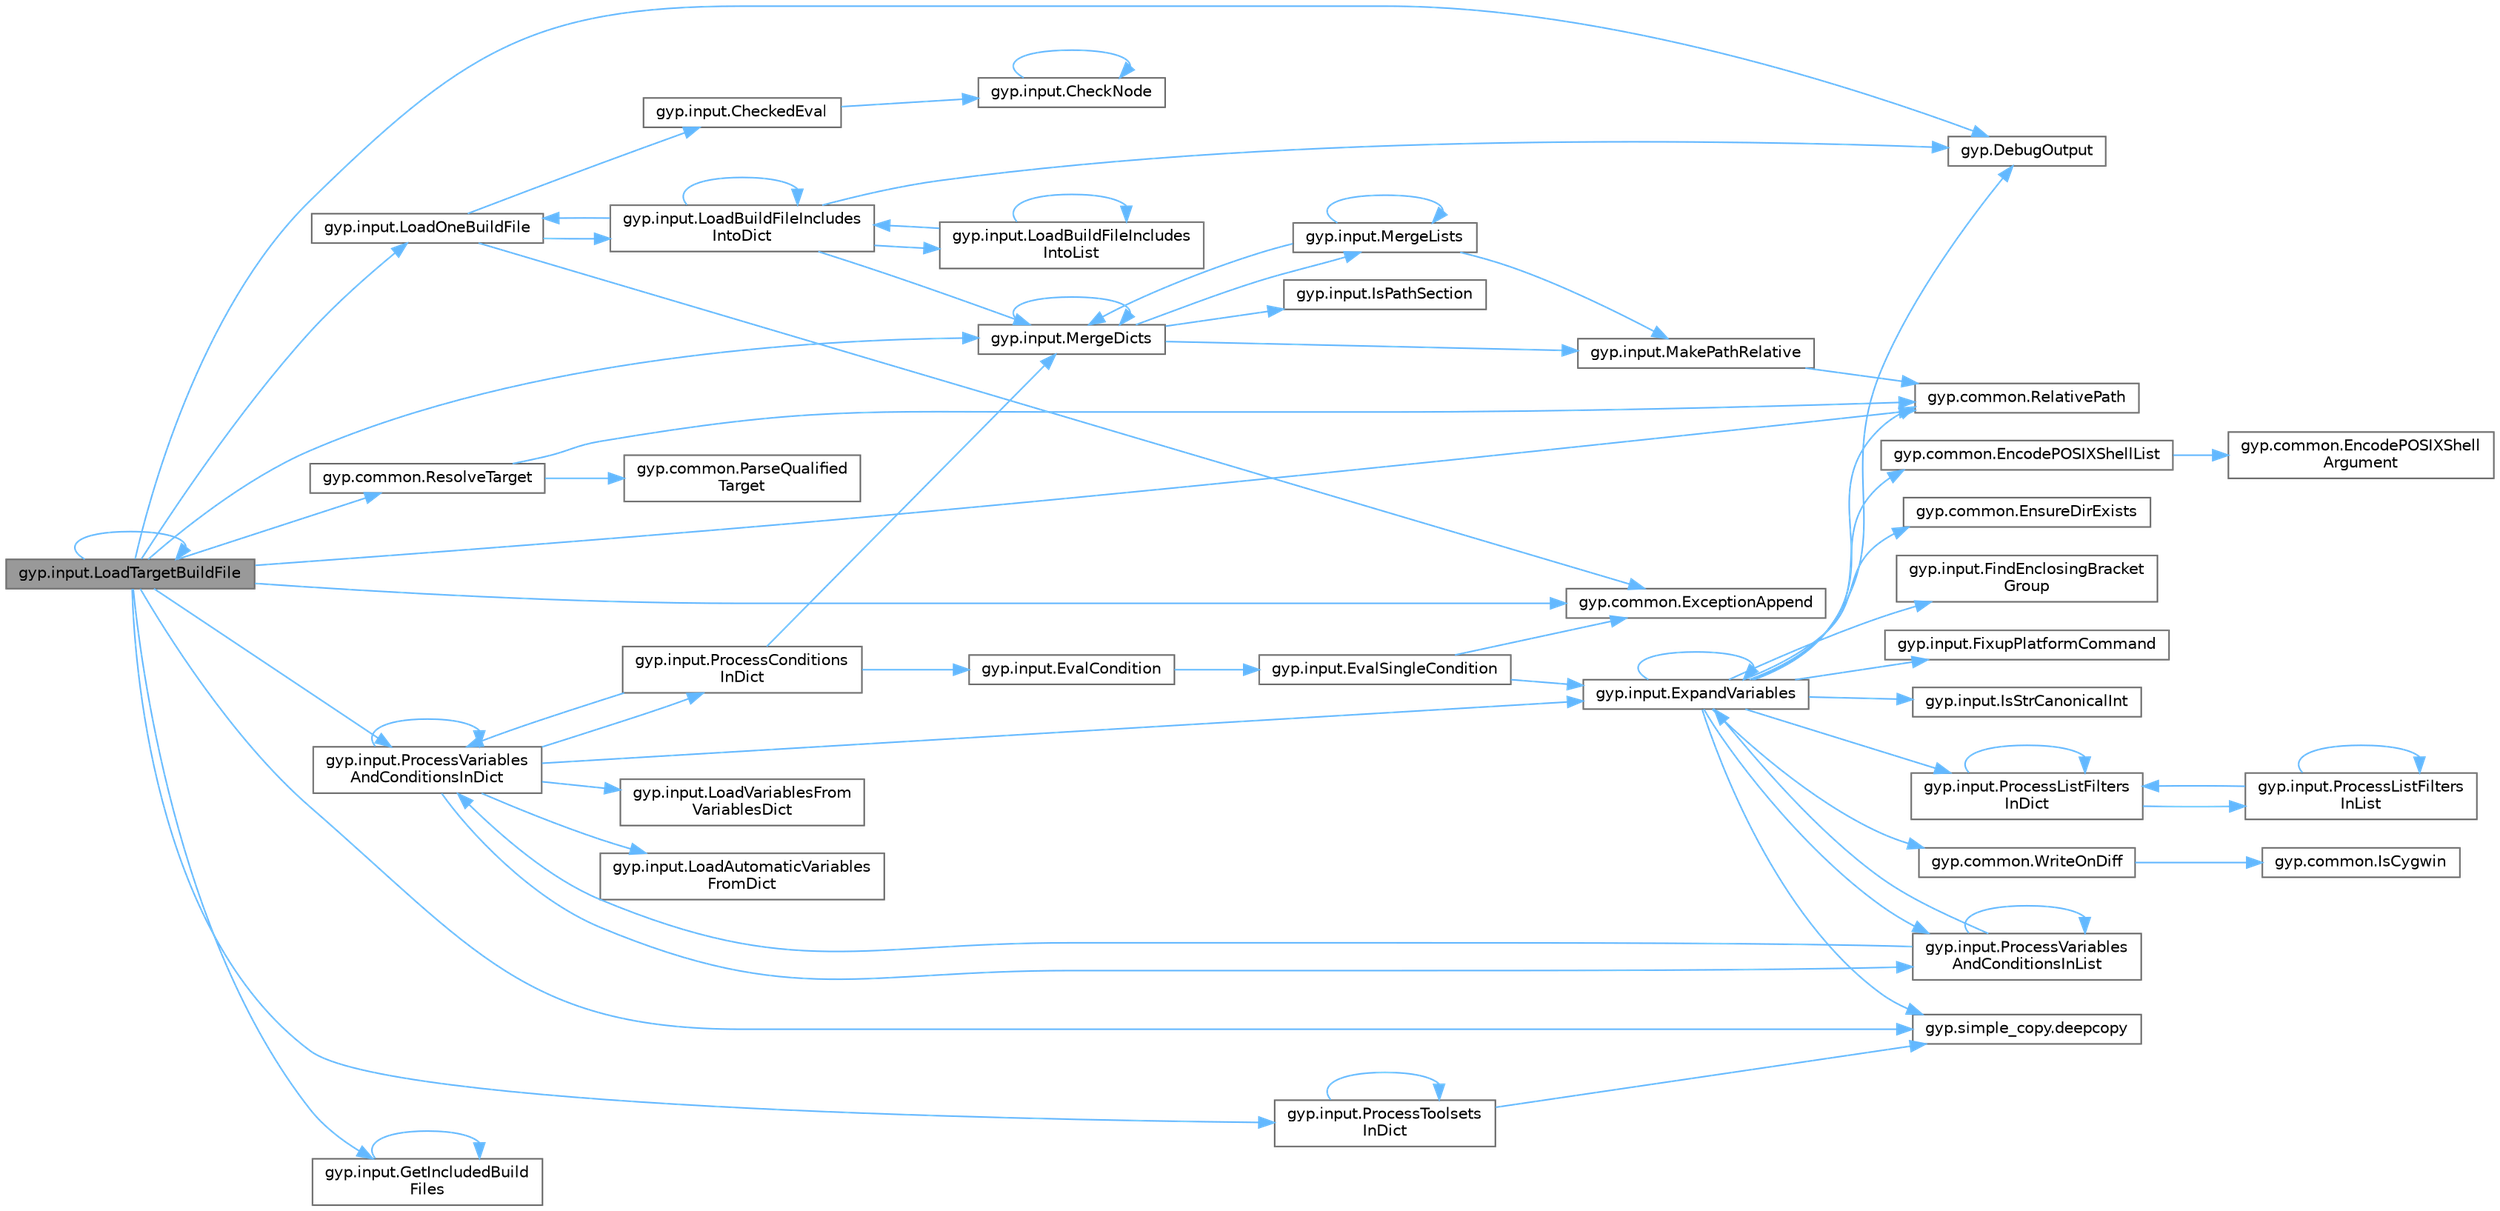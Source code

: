 digraph "gyp.input.LoadTargetBuildFile"
{
 // LATEX_PDF_SIZE
  bgcolor="transparent";
  edge [fontname=Helvetica,fontsize=10,labelfontname=Helvetica,labelfontsize=10];
  node [fontname=Helvetica,fontsize=10,shape=box,height=0.2,width=0.4];
  rankdir="LR";
  Node1 [id="Node000001",label="gyp.input.LoadTargetBuildFile",height=0.2,width=0.4,color="gray40", fillcolor="grey60", style="filled", fontcolor="black",tooltip=" "];
  Node1 -> Node2 [id="edge70_Node000001_Node000002",color="steelblue1",style="solid",tooltip=" "];
  Node2 [id="Node000002",label="gyp.DebugOutput",height=0.2,width=0.4,color="grey40", fillcolor="white", style="filled",URL="$namespacegyp.html#a92df811c956a9b18a53c898b5081f1ed",tooltip=" "];
  Node1 -> Node3 [id="edge71_Node000001_Node000003",color="steelblue1",style="solid",tooltip=" "];
  Node3 [id="Node000003",label="gyp.simple_copy.deepcopy",height=0.2,width=0.4,color="grey40", fillcolor="white", style="filled",URL="$namespacegyp_1_1simple__copy.html#a3a653abcf47a8146bca8e79c1e024ac8",tooltip=" "];
  Node1 -> Node4 [id="edge72_Node000001_Node000004",color="steelblue1",style="solid",tooltip=" "];
  Node4 [id="Node000004",label="gyp.common.ExceptionAppend",height=0.2,width=0.4,color="grey40", fillcolor="white", style="filled",URL="$namespacegyp_1_1common.html#ae6fb1d829b57935daeda1b046ca11ccc",tooltip=" "];
  Node1 -> Node5 [id="edge73_Node000001_Node000005",color="steelblue1",style="solid",tooltip=" "];
  Node5 [id="Node000005",label="gyp.input.GetIncludedBuild\lFiles",height=0.2,width=0.4,color="grey40", fillcolor="white", style="filled",URL="$namespacegyp_1_1input.html#a1353995acda55a608fe4e8b95c2ff2b5",tooltip=" "];
  Node5 -> Node5 [id="edge74_Node000005_Node000005",color="steelblue1",style="solid",tooltip=" "];
  Node1 -> Node6 [id="edge75_Node000001_Node000006",color="steelblue1",style="solid",tooltip=" "];
  Node6 [id="Node000006",label="gyp.input.LoadOneBuildFile",height=0.2,width=0.4,color="grey40", fillcolor="white", style="filled",URL="$namespacegyp_1_1input.html#ab16a9d5aeacfaccf537a0080d9979049",tooltip=" "];
  Node6 -> Node7 [id="edge76_Node000006_Node000007",color="steelblue1",style="solid",tooltip=" "];
  Node7 [id="Node000007",label="gyp.input.CheckedEval",height=0.2,width=0.4,color="grey40", fillcolor="white", style="filled",URL="$namespacegyp_1_1input.html#ae21ddb67879783222f66c058259d64ae",tooltip=" "];
  Node7 -> Node8 [id="edge77_Node000007_Node000008",color="steelblue1",style="solid",tooltip=" "];
  Node8 [id="Node000008",label="gyp.input.CheckNode",height=0.2,width=0.4,color="grey40", fillcolor="white", style="filled",URL="$namespacegyp_1_1input.html#a71b8460731731188f38c48272f02df6a",tooltip=" "];
  Node8 -> Node8 [id="edge78_Node000008_Node000008",color="steelblue1",style="solid",tooltip=" "];
  Node6 -> Node4 [id="edge79_Node000006_Node000004",color="steelblue1",style="solid",tooltip=" "];
  Node6 -> Node9 [id="edge80_Node000006_Node000009",color="steelblue1",style="solid",tooltip=" "];
  Node9 [id="Node000009",label="gyp.input.LoadBuildFileIncludes\lIntoDict",height=0.2,width=0.4,color="grey40", fillcolor="white", style="filled",URL="$namespacegyp_1_1input.html#a260d7e3f235e4e2f4210377801262720",tooltip=" "];
  Node9 -> Node2 [id="edge81_Node000009_Node000002",color="steelblue1",style="solid",tooltip=" "];
  Node9 -> Node9 [id="edge82_Node000009_Node000009",color="steelblue1",style="solid",tooltip=" "];
  Node9 -> Node10 [id="edge83_Node000009_Node000010",color="steelblue1",style="solid",tooltip=" "];
  Node10 [id="Node000010",label="gyp.input.LoadBuildFileIncludes\lIntoList",height=0.2,width=0.4,color="grey40", fillcolor="white", style="filled",URL="$namespacegyp_1_1input.html#af8467702a0fb29367c7f595684290b7a",tooltip=" "];
  Node10 -> Node9 [id="edge84_Node000010_Node000009",color="steelblue1",style="solid",tooltip=" "];
  Node10 -> Node10 [id="edge85_Node000010_Node000010",color="steelblue1",style="solid",tooltip=" "];
  Node9 -> Node6 [id="edge86_Node000009_Node000006",color="steelblue1",style="solid",tooltip=" "];
  Node9 -> Node11 [id="edge87_Node000009_Node000011",color="steelblue1",style="solid",tooltip=" "];
  Node11 [id="Node000011",label="gyp.input.MergeDicts",height=0.2,width=0.4,color="grey40", fillcolor="white", style="filled",URL="$namespacegyp_1_1input.html#a6bfd0551004401096665308f59ddf5b8",tooltip=" "];
  Node11 -> Node12 [id="edge88_Node000011_Node000012",color="steelblue1",style="solid",tooltip=" "];
  Node12 [id="Node000012",label="gyp.input.IsPathSection",height=0.2,width=0.4,color="grey40", fillcolor="white", style="filled",URL="$namespacegyp_1_1input.html#a3067e714f14f81789320fcc2d2b7d5a2",tooltip=" "];
  Node11 -> Node13 [id="edge89_Node000011_Node000013",color="steelblue1",style="solid",tooltip=" "];
  Node13 [id="Node000013",label="gyp.input.MakePathRelative",height=0.2,width=0.4,color="grey40", fillcolor="white", style="filled",URL="$namespacegyp_1_1input.html#a782fd953d4fb1937662232b5acbe613a",tooltip=" "];
  Node13 -> Node14 [id="edge90_Node000013_Node000014",color="steelblue1",style="solid",tooltip=" "];
  Node14 [id="Node000014",label="gyp.common.RelativePath",height=0.2,width=0.4,color="grey40", fillcolor="white", style="filled",URL="$namespacegyp_1_1common.html#a8533ebdd9774c22ee7f7450c54239796",tooltip=" "];
  Node11 -> Node11 [id="edge91_Node000011_Node000011",color="steelblue1",style="solid",tooltip=" "];
  Node11 -> Node15 [id="edge92_Node000011_Node000015",color="steelblue1",style="solid",tooltip=" "];
  Node15 [id="Node000015",label="gyp.input.MergeLists",height=0.2,width=0.4,color="grey40", fillcolor="white", style="filled",URL="$namespacegyp_1_1input.html#aae925987191630b687db46a6dbb2689b",tooltip=" "];
  Node15 -> Node13 [id="edge93_Node000015_Node000013",color="steelblue1",style="solid",tooltip=" "];
  Node15 -> Node11 [id="edge94_Node000015_Node000011",color="steelblue1",style="solid",tooltip=" "];
  Node15 -> Node15 [id="edge95_Node000015_Node000015",color="steelblue1",style="solid",tooltip=" "];
  Node1 -> Node1 [id="edge96_Node000001_Node000001",color="steelblue1",style="solid",tooltip=" "];
  Node1 -> Node11 [id="edge97_Node000001_Node000011",color="steelblue1",style="solid",tooltip=" "];
  Node1 -> Node16 [id="edge98_Node000001_Node000016",color="steelblue1",style="solid",tooltip=" "];
  Node16 [id="Node000016",label="gyp.input.ProcessToolsets\lInDict",height=0.2,width=0.4,color="grey40", fillcolor="white", style="filled",URL="$namespacegyp_1_1input.html#a3b2e5b4ccc3bd60e17f8e4a6168f1abd",tooltip=" "];
  Node16 -> Node3 [id="edge99_Node000016_Node000003",color="steelblue1",style="solid",tooltip=" "];
  Node16 -> Node16 [id="edge100_Node000016_Node000016",color="steelblue1",style="solid",tooltip=" "];
  Node1 -> Node17 [id="edge101_Node000001_Node000017",color="steelblue1",style="solid",tooltip=" "];
  Node17 [id="Node000017",label="gyp.input.ProcessVariables\lAndConditionsInDict",height=0.2,width=0.4,color="grey40", fillcolor="white", style="filled",URL="$namespacegyp_1_1input.html#a320a7bb6191244f384cafe414b535bce",tooltip=" "];
  Node17 -> Node18 [id="edge102_Node000017_Node000018",color="steelblue1",style="solid",tooltip=" "];
  Node18 [id="Node000018",label="gyp.input.ExpandVariables",height=0.2,width=0.4,color="grey40", fillcolor="white", style="filled",URL="$namespacegyp_1_1input.html#a5a76133b36dc35144a6a0aa73c3eb6b1",tooltip=" "];
  Node18 -> Node2 [id="edge103_Node000018_Node000002",color="steelblue1",style="solid",tooltip=" "];
  Node18 -> Node3 [id="edge104_Node000018_Node000003",color="steelblue1",style="solid",tooltip=" "];
  Node18 -> Node19 [id="edge105_Node000018_Node000019",color="steelblue1",style="solid",tooltip=" "];
  Node19 [id="Node000019",label="gyp.common.EncodePOSIXShellList",height=0.2,width=0.4,color="grey40", fillcolor="white", style="filled",URL="$namespacegyp_1_1common.html#a1681405bb09a2eda416079b3ed7de917",tooltip=" "];
  Node19 -> Node20 [id="edge106_Node000019_Node000020",color="steelblue1",style="solid",tooltip=" "];
  Node20 [id="Node000020",label="gyp.common.EncodePOSIXShell\lArgument",height=0.2,width=0.4,color="grey40", fillcolor="white", style="filled",URL="$namespacegyp_1_1common.html#a2e45d4d865602a9046dc070c5545e87b",tooltip=" "];
  Node18 -> Node21 [id="edge107_Node000018_Node000021",color="steelblue1",style="solid",tooltip=" "];
  Node21 [id="Node000021",label="gyp.common.EnsureDirExists",height=0.2,width=0.4,color="grey40", fillcolor="white", style="filled",URL="$namespacegyp_1_1common.html#a62411b7ed9f7220bb951ea26e91e4e15",tooltip=" "];
  Node18 -> Node18 [id="edge108_Node000018_Node000018",color="steelblue1",style="solid",tooltip=" "];
  Node18 -> Node22 [id="edge109_Node000018_Node000022",color="steelblue1",style="solid",tooltip=" "];
  Node22 [id="Node000022",label="gyp.input.FindEnclosingBracket\lGroup",height=0.2,width=0.4,color="grey40", fillcolor="white", style="filled",URL="$namespacegyp_1_1input.html#ad1fc0783d060020766adbfd37f60571e",tooltip=" "];
  Node18 -> Node23 [id="edge110_Node000018_Node000023",color="steelblue1",style="solid",tooltip=" "];
  Node23 [id="Node000023",label="gyp.input.FixupPlatformCommand",height=0.2,width=0.4,color="grey40", fillcolor="white", style="filled",URL="$namespacegyp_1_1input.html#a7000a95d8409e8a55668793be4cb1824",tooltip=" "];
  Node18 -> Node24 [id="edge111_Node000018_Node000024",color="steelblue1",style="solid",tooltip=" "];
  Node24 [id="Node000024",label="gyp.input.IsStrCanonicalInt",height=0.2,width=0.4,color="grey40", fillcolor="white", style="filled",URL="$namespacegyp_1_1input.html#a948b9c9aa10dd247e20e76001736993f",tooltip=" "];
  Node18 -> Node25 [id="edge112_Node000018_Node000025",color="steelblue1",style="solid",tooltip=" "];
  Node25 [id="Node000025",label="gyp.input.ProcessListFilters\lInDict",height=0.2,width=0.4,color="grey40", fillcolor="white", style="filled",URL="$namespacegyp_1_1input.html#a469834203ff85e9aef0918638ee2ce13",tooltip=" "];
  Node25 -> Node25 [id="edge113_Node000025_Node000025",color="steelblue1",style="solid",tooltip=" "];
  Node25 -> Node26 [id="edge114_Node000025_Node000026",color="steelblue1",style="solid",tooltip=" "];
  Node26 [id="Node000026",label="gyp.input.ProcessListFilters\lInList",height=0.2,width=0.4,color="grey40", fillcolor="white", style="filled",URL="$namespacegyp_1_1input.html#a27111db2b2c973fc20b99e5df05f790c",tooltip=" "];
  Node26 -> Node25 [id="edge115_Node000026_Node000025",color="steelblue1",style="solid",tooltip=" "];
  Node26 -> Node26 [id="edge116_Node000026_Node000026",color="steelblue1",style="solid",tooltip=" "];
  Node18 -> Node27 [id="edge117_Node000018_Node000027",color="steelblue1",style="solid",tooltip=" "];
  Node27 [id="Node000027",label="gyp.input.ProcessVariables\lAndConditionsInList",height=0.2,width=0.4,color="grey40", fillcolor="white", style="filled",URL="$namespacegyp_1_1input.html#a87eefb82a85e2ad2143a865f42458f50",tooltip=" "];
  Node27 -> Node18 [id="edge118_Node000027_Node000018",color="steelblue1",style="solid",tooltip=" "];
  Node27 -> Node17 [id="edge119_Node000027_Node000017",color="steelblue1",style="solid",tooltip=" "];
  Node27 -> Node27 [id="edge120_Node000027_Node000027",color="steelblue1",style="solid",tooltip=" "];
  Node18 -> Node14 [id="edge121_Node000018_Node000014",color="steelblue1",style="solid",tooltip=" "];
  Node18 -> Node28 [id="edge122_Node000018_Node000028",color="steelblue1",style="solid",tooltip=" "];
  Node28 [id="Node000028",label="gyp.common.WriteOnDiff",height=0.2,width=0.4,color="grey40", fillcolor="white", style="filled",URL="$namespacegyp_1_1common.html#a42cc61308a39b4fc22c6bff47e2172d9",tooltip=" "];
  Node28 -> Node29 [id="edge123_Node000028_Node000029",color="steelblue1",style="solid",tooltip=" "];
  Node29 [id="Node000029",label="gyp.common.IsCygwin",height=0.2,width=0.4,color="grey40", fillcolor="white", style="filled",URL="$namespacegyp_1_1common.html#ae6f72854daa4facf72e33226a7b473d3",tooltip=" "];
  Node17 -> Node30 [id="edge124_Node000017_Node000030",color="steelblue1",style="solid",tooltip=" "];
  Node30 [id="Node000030",label="gyp.input.LoadAutomaticVariables\lFromDict",height=0.2,width=0.4,color="grey40", fillcolor="white", style="filled",URL="$namespacegyp_1_1input.html#aa405b0fde1edea8931dbe53d6c57fd8b",tooltip=" "];
  Node17 -> Node31 [id="edge125_Node000017_Node000031",color="steelblue1",style="solid",tooltip=" "];
  Node31 [id="Node000031",label="gyp.input.LoadVariablesFrom\lVariablesDict",height=0.2,width=0.4,color="grey40", fillcolor="white", style="filled",URL="$namespacegyp_1_1input.html#a4a5a6d38ec3d3a1fde50604e53eed850",tooltip=" "];
  Node17 -> Node32 [id="edge126_Node000017_Node000032",color="steelblue1",style="solid",tooltip=" "];
  Node32 [id="Node000032",label="gyp.input.ProcessConditions\lInDict",height=0.2,width=0.4,color="grey40", fillcolor="white", style="filled",URL="$namespacegyp_1_1input.html#ae8e415a4784b37bae55b0d6660d956ee",tooltip=" "];
  Node32 -> Node33 [id="edge127_Node000032_Node000033",color="steelblue1",style="solid",tooltip=" "];
  Node33 [id="Node000033",label="gyp.input.EvalCondition",height=0.2,width=0.4,color="grey40", fillcolor="white", style="filled",URL="$namespacegyp_1_1input.html#a45cb1ad5ab2c335c25578dd840ea9b37",tooltip=" "];
  Node33 -> Node34 [id="edge128_Node000033_Node000034",color="steelblue1",style="solid",tooltip=" "];
  Node34 [id="Node000034",label="gyp.input.EvalSingleCondition",height=0.2,width=0.4,color="grey40", fillcolor="white", style="filled",URL="$namespacegyp_1_1input.html#a6e5ae1ee740658967284d9b066103301",tooltip=" "];
  Node34 -> Node4 [id="edge129_Node000034_Node000004",color="steelblue1",style="solid",tooltip=" "];
  Node34 -> Node18 [id="edge130_Node000034_Node000018",color="steelblue1",style="solid",tooltip=" "];
  Node32 -> Node11 [id="edge131_Node000032_Node000011",color="steelblue1",style="solid",tooltip=" "];
  Node32 -> Node17 [id="edge132_Node000032_Node000017",color="steelblue1",style="solid",tooltip=" "];
  Node17 -> Node17 [id="edge133_Node000017_Node000017",color="steelblue1",style="solid",tooltip=" "];
  Node17 -> Node27 [id="edge134_Node000017_Node000027",color="steelblue1",style="solid",tooltip=" "];
  Node1 -> Node14 [id="edge135_Node000001_Node000014",color="steelblue1",style="solid",tooltip=" "];
  Node1 -> Node35 [id="edge136_Node000001_Node000035",color="steelblue1",style="solid",tooltip=" "];
  Node35 [id="Node000035",label="gyp.common.ResolveTarget",height=0.2,width=0.4,color="grey40", fillcolor="white", style="filled",URL="$namespacegyp_1_1common.html#ad4fc9c35869c8abe1a3a0dc5e42c5263",tooltip=" "];
  Node35 -> Node36 [id="edge137_Node000035_Node000036",color="steelblue1",style="solid",tooltip=" "];
  Node36 [id="Node000036",label="gyp.common.ParseQualified\lTarget",height=0.2,width=0.4,color="grey40", fillcolor="white", style="filled",URL="$namespacegyp_1_1common.html#a51180f038e57ff79c30f6231d1d7958f",tooltip=" "];
  Node35 -> Node14 [id="edge138_Node000035_Node000014",color="steelblue1",style="solid",tooltip=" "];
}
